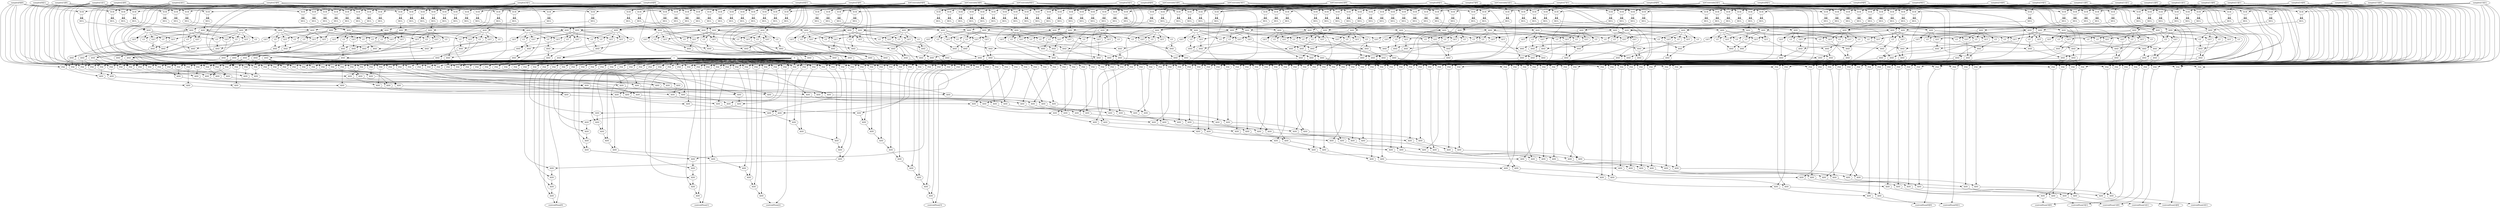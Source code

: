 digraph G {
0[label="samples[0][0]"];
1[label="samples[0][1]"];
2[label="samples[1][0]"];
3[label="samples[1][1]"];
4[label="samples[2][0]"];
5[label="samples[2][1]"];
6[label="samples[3][0]"];
7[label="samples[3][1]"];
8[label="samples[4][0]"];
9[label="samples[4][1]"];
10[label="samples[5][0]"];
11[label="samples[5][1]"];
12[label="samples[6][0]"];
13[label="samples[6][1]"];
14[label="samples[7][0]"];
15[label="samples[7][1]"];
16[label="samples[8][0]"];
17[label="samples[8][1]"];
18[label="samples[9][0]"];
19[label="samples[9][1]"];
20[label="samples[10][0]"];
21[label="samples[10][1]"];
22[label="samples[11][0]"];
23[label="samples[11][1]"];
24[label="samples[12][0]"];
25[label="samples[12][1]"];
26[label="samples[13][0]"];
27[label="samples[13][1]"];
28[label="samples[14][0]"];
29[label="samples[14][1]"];
30[label="samples[15][0]"];
31[label="samples[15][1]"];
32[label="initCentroids[0][0]"];
33[label="initCentroids[0][1]"];
34[label="initCentroids[1][0]"];
35[label="initCentroids[1][1]"];
36[label="initCentroids[2][0]"];
37[label="initCentroids[2][1]"];
38[label="initCentroids[3][0]"];
39[label="initCentroids[3][1]"];
40[label="0"];
41[label="1"];
42[label="SUB"];
43[label="MUL"];
44[label="SUB"];
45[label="MUL"];
46[label="ADD"];
47[label="SUB"];
48[label="MUL"];
49[label="SUB"];
50[label="MUL"];
51[label="ADD"];
52[label="SUB"];
53[label="MUL"];
54[label="SUB"];
55[label="MUL"];
56[label="ADD"];
57[label="SUB"];
58[label="MUL"];
59[label="SUB"];
60[label="MUL"];
61[label="ADD"];
62[label="GET"];
63[label="GET"];
64[label="GET"];
65[label="GT"];
66[label="GET"];
67[label="GET"];
68[label="GT"];
69[label="GT"];
70[label="GET"];
71[label="GT"];
72[label="GT"];
73[label="GT"];
74[label="AND"];
75[label="AND"];
76[label="AND"];
77[label="AND"];
78[label="AND"];
79[label="AND"];
80[label="AND"];
81[label="AND"];
82[label="PHI"];
83[label="PHI"];
84[label="PHI"];
85[label="PHI"];
86[label="PHI"];
87[label="PHI"];
88[label="PHI"];
89[label="PHI"];
90[label="PHI"];
91[label="PHI"];
92[label="PHI"];
93[label="PHI"];
94[label="SUB"];
95[label="MUL"];
96[label="SUB"];
97[label="MUL"];
98[label="ADD"];
99[label="SUB"];
100[label="MUL"];
101[label="SUB"];
102[label="MUL"];
103[label="ADD"];
104[label="SUB"];
105[label="MUL"];
106[label="SUB"];
107[label="MUL"];
108[label="ADD"];
109[label="SUB"];
110[label="MUL"];
111[label="SUB"];
112[label="MUL"];
113[label="ADD"];
114[label="GET"];
115[label="GET"];
116[label="GET"];
117[label="GT"];
118[label="GET"];
119[label="GET"];
120[label="GT"];
121[label="GT"];
122[label="GET"];
123[label="GT"];
124[label="GT"];
125[label="GT"];
126[label="AND"];
127[label="AND"];
128[label="AND"];
129[label="AND"];
130[label="AND"];
131[label="AND"];
132[label="AND"];
133[label="AND"];
134[label="PHI"];
135[label="ADD"];
136[label="PHI"];
137[label="ADD"];
138[label="PHI"];
139[label="ADD"];
140[label="PHI"];
141[label="ADD"];
142[label="PHI"];
143[label="ADD"];
144[label="PHI"];
145[label="ADD"];
146[label="PHI"];
147[label="ADD"];
148[label="PHI"];
149[label="ADD"];
150[label="PHI"];
151[label="ADD"];
152[label="PHI"];
153[label="ADD"];
154[label="PHI"];
155[label="ADD"];
156[label="PHI"];
157[label="ADD"];
158[label="SUB"];
159[label="MUL"];
160[label="SUB"];
161[label="MUL"];
162[label="ADD"];
163[label="SUB"];
164[label="MUL"];
165[label="SUB"];
166[label="MUL"];
167[label="ADD"];
168[label="SUB"];
169[label="MUL"];
170[label="SUB"];
171[label="MUL"];
172[label="ADD"];
173[label="SUB"];
174[label="MUL"];
175[label="SUB"];
176[label="MUL"];
177[label="ADD"];
178[label="GET"];
179[label="GET"];
180[label="GET"];
181[label="GT"];
182[label="GET"];
183[label="GET"];
184[label="GT"];
185[label="GT"];
186[label="GET"];
187[label="GT"];
188[label="GT"];
189[label="GT"];
190[label="AND"];
191[label="AND"];
192[label="AND"];
193[label="AND"];
194[label="AND"];
195[label="AND"];
196[label="AND"];
197[label="AND"];
198[label="PHI"];
199[label="ADD"];
200[label="PHI"];
201[label="ADD"];
202[label="PHI"];
203[label="ADD"];
204[label="PHI"];
205[label="ADD"];
206[label="PHI"];
207[label="ADD"];
208[label="PHI"];
209[label="ADD"];
210[label="PHI"];
211[label="ADD"];
212[label="PHI"];
213[label="ADD"];
214[label="PHI"];
215[label="ADD"];
216[label="PHI"];
217[label="ADD"];
218[label="PHI"];
219[label="ADD"];
220[label="PHI"];
221[label="ADD"];
222[label="SUB"];
223[label="MUL"];
224[label="SUB"];
225[label="MUL"];
226[label="ADD"];
227[label="SUB"];
228[label="MUL"];
229[label="SUB"];
230[label="MUL"];
231[label="ADD"];
232[label="SUB"];
233[label="MUL"];
234[label="SUB"];
235[label="MUL"];
236[label="ADD"];
237[label="SUB"];
238[label="MUL"];
239[label="SUB"];
240[label="MUL"];
241[label="ADD"];
242[label="GET"];
243[label="GET"];
244[label="GET"];
245[label="GT"];
246[label="GET"];
247[label="GET"];
248[label="GT"];
249[label="GT"];
250[label="GET"];
251[label="GT"];
252[label="GT"];
253[label="GT"];
254[label="AND"];
255[label="AND"];
256[label="AND"];
257[label="AND"];
258[label="AND"];
259[label="AND"];
260[label="AND"];
261[label="AND"];
262[label="PHI"];
263[label="ADD"];
264[label="PHI"];
265[label="ADD"];
266[label="PHI"];
267[label="ADD"];
268[label="PHI"];
269[label="ADD"];
270[label="PHI"];
271[label="ADD"];
272[label="PHI"];
273[label="ADD"];
274[label="PHI"];
275[label="ADD"];
276[label="PHI"];
277[label="ADD"];
278[label="PHI"];
279[label="ADD"];
280[label="PHI"];
281[label="ADD"];
282[label="PHI"];
283[label="ADD"];
284[label="PHI"];
285[label="ADD"];
286[label="SUB"];
287[label="MUL"];
288[label="SUB"];
289[label="MUL"];
290[label="ADD"];
291[label="SUB"];
292[label="MUL"];
293[label="SUB"];
294[label="MUL"];
295[label="ADD"];
296[label="SUB"];
297[label="MUL"];
298[label="SUB"];
299[label="MUL"];
300[label="ADD"];
301[label="SUB"];
302[label="MUL"];
303[label="SUB"];
304[label="MUL"];
305[label="ADD"];
306[label="GET"];
307[label="GET"];
308[label="GET"];
309[label="GT"];
310[label="GET"];
311[label="GET"];
312[label="GT"];
313[label="GT"];
314[label="GET"];
315[label="GT"];
316[label="GT"];
317[label="GT"];
318[label="AND"];
319[label="AND"];
320[label="AND"];
321[label="AND"];
322[label="AND"];
323[label="AND"];
324[label="AND"];
325[label="AND"];
326[label="PHI"];
327[label="ADD"];
328[label="PHI"];
329[label="ADD"];
330[label="PHI"];
331[label="ADD"];
332[label="PHI"];
333[label="ADD"];
334[label="PHI"];
335[label="ADD"];
336[label="PHI"];
337[label="ADD"];
338[label="PHI"];
339[label="ADD"];
340[label="PHI"];
341[label="ADD"];
342[label="PHI"];
343[label="ADD"];
344[label="PHI"];
345[label="ADD"];
346[label="PHI"];
347[label="ADD"];
348[label="PHI"];
349[label="ADD"];
350[label="SUB"];
351[label="MUL"];
352[label="SUB"];
353[label="MUL"];
354[label="ADD"];
355[label="SUB"];
356[label="MUL"];
357[label="SUB"];
358[label="MUL"];
359[label="ADD"];
360[label="SUB"];
361[label="MUL"];
362[label="SUB"];
363[label="MUL"];
364[label="ADD"];
365[label="SUB"];
366[label="MUL"];
367[label="SUB"];
368[label="MUL"];
369[label="ADD"];
370[label="GET"];
371[label="GET"];
372[label="GET"];
373[label="GT"];
374[label="GET"];
375[label="GET"];
376[label="GT"];
377[label="GT"];
378[label="GET"];
379[label="GT"];
380[label="GT"];
381[label="GT"];
382[label="AND"];
383[label="AND"];
384[label="AND"];
385[label="AND"];
386[label="AND"];
387[label="AND"];
388[label="AND"];
389[label="AND"];
390[label="PHI"];
391[label="ADD"];
392[label="PHI"];
393[label="ADD"];
394[label="PHI"];
395[label="ADD"];
396[label="PHI"];
397[label="ADD"];
398[label="PHI"];
399[label="ADD"];
400[label="PHI"];
401[label="ADD"];
402[label="PHI"];
403[label="ADD"];
404[label="PHI"];
405[label="ADD"];
406[label="PHI"];
407[label="ADD"];
408[label="PHI"];
409[label="ADD"];
410[label="PHI"];
411[label="ADD"];
412[label="PHI"];
413[label="ADD"];
414[label="SUB"];
415[label="MUL"];
416[label="SUB"];
417[label="MUL"];
418[label="ADD"];
419[label="SUB"];
420[label="MUL"];
421[label="SUB"];
422[label="MUL"];
423[label="ADD"];
424[label="SUB"];
425[label="MUL"];
426[label="SUB"];
427[label="MUL"];
428[label="ADD"];
429[label="SUB"];
430[label="MUL"];
431[label="SUB"];
432[label="MUL"];
433[label="ADD"];
434[label="GET"];
435[label="GET"];
436[label="GET"];
437[label="GT"];
438[label="GET"];
439[label="GET"];
440[label="GT"];
441[label="GT"];
442[label="GET"];
443[label="GT"];
444[label="GT"];
445[label="GT"];
446[label="AND"];
447[label="AND"];
448[label="AND"];
449[label="AND"];
450[label="AND"];
451[label="AND"];
452[label="AND"];
453[label="AND"];
454[label="PHI"];
455[label="ADD"];
456[label="PHI"];
457[label="ADD"];
458[label="PHI"];
459[label="ADD"];
460[label="PHI"];
461[label="ADD"];
462[label="PHI"];
463[label="ADD"];
464[label="PHI"];
465[label="ADD"];
466[label="PHI"];
467[label="ADD"];
468[label="PHI"];
469[label="ADD"];
470[label="PHI"];
471[label="ADD"];
472[label="PHI"];
473[label="ADD"];
474[label="PHI"];
475[label="ADD"];
476[label="PHI"];
477[label="ADD"];
478[label="SUB"];
479[label="MUL"];
480[label="SUB"];
481[label="MUL"];
482[label="ADD"];
483[label="SUB"];
484[label="MUL"];
485[label="SUB"];
486[label="MUL"];
487[label="ADD"];
488[label="SUB"];
489[label="MUL"];
490[label="SUB"];
491[label="MUL"];
492[label="ADD"];
493[label="SUB"];
494[label="MUL"];
495[label="SUB"];
496[label="MUL"];
497[label="ADD"];
498[label="GET"];
499[label="GET"];
500[label="GET"];
501[label="GT"];
502[label="GET"];
503[label="GET"];
504[label="GT"];
505[label="GT"];
506[label="GET"];
507[label="GT"];
508[label="GT"];
509[label="GT"];
510[label="AND"];
511[label="AND"];
512[label="AND"];
513[label="AND"];
514[label="AND"];
515[label="AND"];
516[label="AND"];
517[label="AND"];
518[label="PHI"];
519[label="ADD"];
520[label="PHI"];
521[label="ADD"];
522[label="PHI"];
523[label="ADD"];
524[label="PHI"];
525[label="ADD"];
526[label="PHI"];
527[label="ADD"];
528[label="PHI"];
529[label="ADD"];
530[label="PHI"];
531[label="ADD"];
532[label="PHI"];
533[label="ADD"];
534[label="PHI"];
535[label="ADD"];
536[label="PHI"];
537[label="ADD"];
538[label="PHI"];
539[label="ADD"];
540[label="PHI"];
541[label="ADD"];
542[label="SUB"];
543[label="MUL"];
544[label="SUB"];
545[label="MUL"];
546[label="ADD"];
547[label="SUB"];
548[label="MUL"];
549[label="SUB"];
550[label="MUL"];
551[label="ADD"];
552[label="SUB"];
553[label="MUL"];
554[label="SUB"];
555[label="MUL"];
556[label="ADD"];
557[label="SUB"];
558[label="MUL"];
559[label="SUB"];
560[label="MUL"];
561[label="ADD"];
562[label="GET"];
563[label="GET"];
564[label="GET"];
565[label="GT"];
566[label="GET"];
567[label="GET"];
568[label="GT"];
569[label="GT"];
570[label="GET"];
571[label="GT"];
572[label="GT"];
573[label="GT"];
574[label="AND"];
575[label="AND"];
576[label="AND"];
577[label="AND"];
578[label="AND"];
579[label="AND"];
580[label="AND"];
581[label="AND"];
582[label="PHI"];
583[label="ADD"];
584[label="PHI"];
585[label="ADD"];
586[label="PHI"];
587[label="ADD"];
588[label="PHI"];
589[label="ADD"];
590[label="PHI"];
591[label="ADD"];
592[label="PHI"];
593[label="ADD"];
594[label="PHI"];
595[label="ADD"];
596[label="PHI"];
597[label="ADD"];
598[label="PHI"];
599[label="ADD"];
600[label="PHI"];
601[label="ADD"];
602[label="PHI"];
603[label="ADD"];
604[label="PHI"];
605[label="ADD"];
606[label="SUB"];
607[label="MUL"];
608[label="SUB"];
609[label="MUL"];
610[label="ADD"];
611[label="SUB"];
612[label="MUL"];
613[label="SUB"];
614[label="MUL"];
615[label="ADD"];
616[label="SUB"];
617[label="MUL"];
618[label="SUB"];
619[label="MUL"];
620[label="ADD"];
621[label="SUB"];
622[label="MUL"];
623[label="SUB"];
624[label="MUL"];
625[label="ADD"];
626[label="GET"];
627[label="GET"];
628[label="GET"];
629[label="GT"];
630[label="GET"];
631[label="GET"];
632[label="GT"];
633[label="GT"];
634[label="GET"];
635[label="GT"];
636[label="GT"];
637[label="GT"];
638[label="AND"];
639[label="AND"];
640[label="AND"];
641[label="AND"];
642[label="AND"];
643[label="AND"];
644[label="AND"];
645[label="AND"];
646[label="PHI"];
647[label="ADD"];
648[label="PHI"];
649[label="ADD"];
650[label="PHI"];
651[label="ADD"];
652[label="PHI"];
653[label="ADD"];
654[label="PHI"];
655[label="ADD"];
656[label="PHI"];
657[label="ADD"];
658[label="PHI"];
659[label="ADD"];
660[label="PHI"];
661[label="ADD"];
662[label="PHI"];
663[label="ADD"];
664[label="PHI"];
665[label="ADD"];
666[label="PHI"];
667[label="ADD"];
668[label="PHI"];
669[label="ADD"];
670[label="SUB"];
671[label="MUL"];
672[label="SUB"];
673[label="MUL"];
674[label="ADD"];
675[label="SUB"];
676[label="MUL"];
677[label="SUB"];
678[label="MUL"];
679[label="ADD"];
680[label="SUB"];
681[label="MUL"];
682[label="SUB"];
683[label="MUL"];
684[label="ADD"];
685[label="SUB"];
686[label="MUL"];
687[label="SUB"];
688[label="MUL"];
689[label="ADD"];
690[label="GET"];
691[label="GET"];
692[label="GET"];
693[label="GT"];
694[label="GET"];
695[label="GET"];
696[label="GT"];
697[label="GT"];
698[label="GET"];
699[label="GT"];
700[label="GT"];
701[label="GT"];
702[label="AND"];
703[label="AND"];
704[label="AND"];
705[label="AND"];
706[label="AND"];
707[label="AND"];
708[label="AND"];
709[label="AND"];
710[label="PHI"];
711[label="ADD"];
712[label="PHI"];
713[label="ADD"];
714[label="PHI"];
715[label="ADD"];
716[label="PHI"];
717[label="ADD"];
718[label="PHI"];
719[label="ADD"];
720[label="PHI"];
721[label="ADD"];
722[label="PHI"];
723[label="ADD"];
724[label="PHI"];
725[label="ADD"];
726[label="PHI"];
727[label="ADD"];
728[label="PHI"];
729[label="ADD"];
730[label="PHI"];
731[label="ADD"];
732[label="PHI"];
733[label="ADD"];
734[label="SUB"];
735[label="MUL"];
736[label="SUB"];
737[label="MUL"];
738[label="ADD"];
739[label="SUB"];
740[label="MUL"];
741[label="SUB"];
742[label="MUL"];
743[label="ADD"];
744[label="SUB"];
745[label="MUL"];
746[label="SUB"];
747[label="MUL"];
748[label="ADD"];
749[label="SUB"];
750[label="MUL"];
751[label="SUB"];
752[label="MUL"];
753[label="ADD"];
754[label="GET"];
755[label="GET"];
756[label="GET"];
757[label="GT"];
758[label="GET"];
759[label="GET"];
760[label="GT"];
761[label="GT"];
762[label="GET"];
763[label="GT"];
764[label="GT"];
765[label="GT"];
766[label="AND"];
767[label="AND"];
768[label="AND"];
769[label="AND"];
770[label="AND"];
771[label="AND"];
772[label="AND"];
773[label="AND"];
774[label="PHI"];
775[label="ADD"];
776[label="PHI"];
777[label="ADD"];
778[label="PHI"];
779[label="ADD"];
780[label="PHI"];
781[label="ADD"];
782[label="PHI"];
783[label="ADD"];
784[label="PHI"];
785[label="ADD"];
786[label="PHI"];
787[label="ADD"];
788[label="PHI"];
789[label="ADD"];
790[label="PHI"];
791[label="ADD"];
792[label="PHI"];
793[label="ADD"];
794[label="PHI"];
795[label="ADD"];
796[label="PHI"];
797[label="ADD"];
798[label="SUB"];
799[label="MUL"];
800[label="SUB"];
801[label="MUL"];
802[label="ADD"];
803[label="SUB"];
804[label="MUL"];
805[label="SUB"];
806[label="MUL"];
807[label="ADD"];
808[label="SUB"];
809[label="MUL"];
810[label="SUB"];
811[label="MUL"];
812[label="ADD"];
813[label="SUB"];
814[label="MUL"];
815[label="SUB"];
816[label="MUL"];
817[label="ADD"];
818[label="GET"];
819[label="GET"];
820[label="GET"];
821[label="GT"];
822[label="GET"];
823[label="GET"];
824[label="GT"];
825[label="GT"];
826[label="GET"];
827[label="GT"];
828[label="GT"];
829[label="GT"];
830[label="AND"];
831[label="AND"];
832[label="AND"];
833[label="AND"];
834[label="AND"];
835[label="AND"];
836[label="AND"];
837[label="AND"];
838[label="PHI"];
839[label="ADD"];
840[label="PHI"];
841[label="ADD"];
842[label="PHI"];
843[label="ADD"];
844[label="PHI"];
845[label="ADD"];
846[label="PHI"];
847[label="ADD"];
848[label="PHI"];
849[label="ADD"];
850[label="PHI"];
851[label="ADD"];
852[label="PHI"];
853[label="ADD"];
854[label="PHI"];
855[label="ADD"];
856[label="PHI"];
857[label="ADD"];
858[label="PHI"];
859[label="ADD"];
860[label="PHI"];
861[label="ADD"];
862[label="SUB"];
863[label="MUL"];
864[label="SUB"];
865[label="MUL"];
866[label="ADD"];
867[label="SUB"];
868[label="MUL"];
869[label="SUB"];
870[label="MUL"];
871[label="ADD"];
872[label="SUB"];
873[label="MUL"];
874[label="SUB"];
875[label="MUL"];
876[label="ADD"];
877[label="SUB"];
878[label="MUL"];
879[label="SUB"];
880[label="MUL"];
881[label="ADD"];
882[label="GET"];
883[label="GET"];
884[label="GET"];
885[label="GT"];
886[label="GET"];
887[label="GET"];
888[label="GT"];
889[label="GT"];
890[label="GET"];
891[label="GT"];
892[label="GT"];
893[label="GT"];
894[label="AND"];
895[label="AND"];
896[label="AND"];
897[label="AND"];
898[label="AND"];
899[label="AND"];
900[label="AND"];
901[label="AND"];
902[label="PHI"];
903[label="ADD"];
904[label="PHI"];
905[label="ADD"];
906[label="PHI"];
907[label="ADD"];
908[label="PHI"];
909[label="ADD"];
910[label="PHI"];
911[label="ADD"];
912[label="PHI"];
913[label="ADD"];
914[label="PHI"];
915[label="ADD"];
916[label="PHI"];
917[label="ADD"];
918[label="PHI"];
919[label="ADD"];
920[label="PHI"];
921[label="ADD"];
922[label="PHI"];
923[label="ADD"];
924[label="PHI"];
925[label="ADD"];
926[label="SUB"];
927[label="MUL"];
928[label="SUB"];
929[label="MUL"];
930[label="ADD"];
931[label="SUB"];
932[label="MUL"];
933[label="SUB"];
934[label="MUL"];
935[label="ADD"];
936[label="SUB"];
937[label="MUL"];
938[label="SUB"];
939[label="MUL"];
940[label="ADD"];
941[label="SUB"];
942[label="MUL"];
943[label="SUB"];
944[label="MUL"];
945[label="ADD"];
946[label="GET"];
947[label="GET"];
948[label="GET"];
949[label="GT"];
950[label="GET"];
951[label="GET"];
952[label="GT"];
953[label="GT"];
954[label="GET"];
955[label="GT"];
956[label="GT"];
957[label="GT"];
958[label="AND"];
959[label="AND"];
960[label="AND"];
961[label="AND"];
962[label="AND"];
963[label="AND"];
964[label="AND"];
965[label="AND"];
966[label="PHI"];
967[label="ADD"];
968[label="PHI"];
969[label="ADD"];
970[label="PHI"];
971[label="ADD"];
972[label="PHI"];
973[label="ADD"];
974[label="PHI"];
975[label="ADD"];
976[label="PHI"];
977[label="ADD"];
978[label="PHI"];
979[label="ADD"];
980[label="PHI"];
981[label="ADD"];
982[label="PHI"];
983[label="ADD"];
984[label="PHI"];
985[label="ADD"];
986[label="PHI"];
987[label="ADD"];
988[label="PHI"];
989[label="ADD"];
990[label="SUB"];
991[label="MUL"];
992[label="SUB"];
993[label="MUL"];
994[label="ADD"];
995[label="SUB"];
996[label="MUL"];
997[label="SUB"];
998[label="MUL"];
999[label="ADD"];
1000[label="SUB"];
1001[label="MUL"];
1002[label="SUB"];
1003[label="MUL"];
1004[label="ADD"];
1005[label="SUB"];
1006[label="MUL"];
1007[label="SUB"];
1008[label="MUL"];
1009[label="ADD"];
1010[label="GET"];
1011[label="GET"];
1012[label="GET"];
1013[label="GT"];
1014[label="GET"];
1015[label="GET"];
1016[label="GT"];
1017[label="GT"];
1018[label="GET"];
1019[label="GT"];
1020[label="GT"];
1021[label="GT"];
1022[label="AND"];
1023[label="AND"];
1024[label="AND"];
1025[label="AND"];
1026[label="AND"];
1027[label="AND"];
1028[label="AND"];
1029[label="AND"];
1030[label="PHI"];
1031[label="centroidNum[0]"];
1032[label="PHI"];
1033[label="centroidNum[1]"];
1034[label="PHI"];
1035[label="centroidNum[2]"];
1036[label="PHI"];
1037[label="centroidNum[3]"];
1038[label="PHI"];
1039[label="centroidSum[0][0]"];
1040[label="PHI"];
1041[label="centroidSum[0][1]"];
1042[label="PHI"];
1043[label="centroidSum[1][0]"];
1044[label="PHI"];
1045[label="centroidSum[1][1]"];
1046[label="PHI"];
1047[label="centroidSum[2][0]"];
1048[label="PHI"];
1049[label="centroidSum[2][1]"];
1050[label="PHI"];
1051[label="centroidSum[3][0]"];
1052[label="PHI"];
1053[label="centroidSum[3][1]"];
0 -> 42;
32 -> 42;
42 -> 43;
42 -> 43;
1 -> 44;
33 -> 44;
44 -> 45;
44 -> 45;
43 -> 46;
45 -> 46;
0 -> 47;
34 -> 47;
47 -> 48;
47 -> 48;
1 -> 49;
35 -> 49;
49 -> 50;
49 -> 50;
48 -> 51;
50 -> 51;
0 -> 52;
36 -> 52;
52 -> 53;
52 -> 53;
1 -> 54;
37 -> 54;
54 -> 55;
54 -> 55;
53 -> 56;
55 -> 56;
0 -> 57;
38 -> 57;
57 -> 58;
57 -> 58;
1 -> 59;
39 -> 59;
59 -> 60;
59 -> 60;
58 -> 61;
60 -> 61;
46 -> 62;
51 -> 62;
46 -> 63;
56 -> 63;
46 -> 64;
61 -> 64;
51 -> 65;
46 -> 65;
51 -> 66;
56 -> 66;
51 -> 67;
61 -> 67;
56 -> 68;
46 -> 68;
56 -> 69;
51 -> 69;
56 -> 70;
61 -> 70;
61 -> 71;
46 -> 71;
61 -> 72;
51 -> 72;
61 -> 73;
56 -> 73;
62 -> 74;
63 -> 74;
74 -> 75;
64 -> 75;
65 -> 76;
66 -> 76;
76 -> 77;
67 -> 77;
68 -> 78;
69 -> 78;
78 -> 79;
70 -> 79;
71 -> 80;
72 -> 80;
80 -> 81;
73 -> 81;
75 -> 82;
41 -> 82;
40 -> 82;
77 -> 83;
41 -> 83;
40 -> 83;
79 -> 84;
41 -> 84;
40 -> 84;
81 -> 85;
41 -> 85;
40 -> 85;
75 -> 86;
0 -> 86;
40 -> 86;
75 -> 87;
1 -> 87;
40 -> 87;
77 -> 88;
0 -> 88;
40 -> 88;
77 -> 89;
1 -> 89;
40 -> 89;
79 -> 90;
0 -> 90;
40 -> 90;
79 -> 91;
1 -> 91;
40 -> 91;
81 -> 92;
0 -> 92;
40 -> 92;
81 -> 93;
1 -> 93;
40 -> 93;
2 -> 94;
32 -> 94;
94 -> 95;
94 -> 95;
3 -> 96;
33 -> 96;
96 -> 97;
96 -> 97;
95 -> 98;
97 -> 98;
2 -> 99;
34 -> 99;
99 -> 100;
99 -> 100;
3 -> 101;
35 -> 101;
101 -> 102;
101 -> 102;
100 -> 103;
102 -> 103;
2 -> 104;
36 -> 104;
104 -> 105;
104 -> 105;
3 -> 106;
37 -> 106;
106 -> 107;
106 -> 107;
105 -> 108;
107 -> 108;
2 -> 109;
38 -> 109;
109 -> 110;
109 -> 110;
3 -> 111;
39 -> 111;
111 -> 112;
111 -> 112;
110 -> 113;
112 -> 113;
98 -> 114;
103 -> 114;
98 -> 115;
108 -> 115;
98 -> 116;
113 -> 116;
103 -> 117;
98 -> 117;
103 -> 118;
108 -> 118;
103 -> 119;
113 -> 119;
108 -> 120;
98 -> 120;
108 -> 121;
103 -> 121;
108 -> 122;
113 -> 122;
113 -> 123;
98 -> 123;
113 -> 124;
103 -> 124;
113 -> 125;
108 -> 125;
114 -> 126;
115 -> 126;
126 -> 127;
116 -> 127;
117 -> 128;
118 -> 128;
128 -> 129;
119 -> 129;
120 -> 130;
121 -> 130;
130 -> 131;
122 -> 131;
123 -> 132;
124 -> 132;
132 -> 133;
125 -> 133;
127 -> 134;
41 -> 134;
40 -> 134;
134 -> 135;
82 -> 135;
129 -> 136;
41 -> 136;
40 -> 136;
136 -> 137;
83 -> 137;
131 -> 138;
41 -> 138;
40 -> 138;
138 -> 139;
84 -> 139;
133 -> 140;
41 -> 140;
40 -> 140;
140 -> 141;
85 -> 141;
127 -> 142;
2 -> 142;
40 -> 142;
86 -> 143;
142 -> 143;
127 -> 144;
3 -> 144;
40 -> 144;
87 -> 145;
144 -> 145;
129 -> 146;
2 -> 146;
40 -> 146;
88 -> 147;
146 -> 147;
129 -> 148;
3 -> 148;
40 -> 148;
89 -> 149;
148 -> 149;
131 -> 150;
2 -> 150;
40 -> 150;
90 -> 151;
150 -> 151;
131 -> 152;
3 -> 152;
40 -> 152;
91 -> 153;
152 -> 153;
133 -> 154;
2 -> 154;
40 -> 154;
92 -> 155;
154 -> 155;
133 -> 156;
3 -> 156;
40 -> 156;
93 -> 157;
156 -> 157;
4 -> 158;
32 -> 158;
158 -> 159;
158 -> 159;
5 -> 160;
33 -> 160;
160 -> 161;
160 -> 161;
159 -> 162;
161 -> 162;
4 -> 163;
34 -> 163;
163 -> 164;
163 -> 164;
5 -> 165;
35 -> 165;
165 -> 166;
165 -> 166;
164 -> 167;
166 -> 167;
4 -> 168;
36 -> 168;
168 -> 169;
168 -> 169;
5 -> 170;
37 -> 170;
170 -> 171;
170 -> 171;
169 -> 172;
171 -> 172;
4 -> 173;
38 -> 173;
173 -> 174;
173 -> 174;
5 -> 175;
39 -> 175;
175 -> 176;
175 -> 176;
174 -> 177;
176 -> 177;
162 -> 178;
167 -> 178;
162 -> 179;
172 -> 179;
162 -> 180;
177 -> 180;
167 -> 181;
162 -> 181;
167 -> 182;
172 -> 182;
167 -> 183;
177 -> 183;
172 -> 184;
162 -> 184;
172 -> 185;
167 -> 185;
172 -> 186;
177 -> 186;
177 -> 187;
162 -> 187;
177 -> 188;
167 -> 188;
177 -> 189;
172 -> 189;
178 -> 190;
179 -> 190;
190 -> 191;
180 -> 191;
181 -> 192;
182 -> 192;
192 -> 193;
183 -> 193;
184 -> 194;
185 -> 194;
194 -> 195;
186 -> 195;
187 -> 196;
188 -> 196;
196 -> 197;
189 -> 197;
191 -> 198;
41 -> 198;
40 -> 198;
198 -> 199;
135 -> 199;
193 -> 200;
41 -> 200;
40 -> 200;
200 -> 201;
137 -> 201;
195 -> 202;
41 -> 202;
40 -> 202;
202 -> 203;
139 -> 203;
197 -> 204;
41 -> 204;
40 -> 204;
204 -> 205;
141 -> 205;
191 -> 206;
4 -> 206;
40 -> 206;
143 -> 207;
206 -> 207;
191 -> 208;
5 -> 208;
40 -> 208;
145 -> 209;
208 -> 209;
193 -> 210;
4 -> 210;
40 -> 210;
147 -> 211;
210 -> 211;
193 -> 212;
5 -> 212;
40 -> 212;
149 -> 213;
212 -> 213;
195 -> 214;
4 -> 214;
40 -> 214;
151 -> 215;
214 -> 215;
195 -> 216;
5 -> 216;
40 -> 216;
153 -> 217;
216 -> 217;
197 -> 218;
4 -> 218;
40 -> 218;
155 -> 219;
218 -> 219;
197 -> 220;
5 -> 220;
40 -> 220;
157 -> 221;
220 -> 221;
6 -> 222;
32 -> 222;
222 -> 223;
222 -> 223;
7 -> 224;
33 -> 224;
224 -> 225;
224 -> 225;
223 -> 226;
225 -> 226;
6 -> 227;
34 -> 227;
227 -> 228;
227 -> 228;
7 -> 229;
35 -> 229;
229 -> 230;
229 -> 230;
228 -> 231;
230 -> 231;
6 -> 232;
36 -> 232;
232 -> 233;
232 -> 233;
7 -> 234;
37 -> 234;
234 -> 235;
234 -> 235;
233 -> 236;
235 -> 236;
6 -> 237;
38 -> 237;
237 -> 238;
237 -> 238;
7 -> 239;
39 -> 239;
239 -> 240;
239 -> 240;
238 -> 241;
240 -> 241;
226 -> 242;
231 -> 242;
226 -> 243;
236 -> 243;
226 -> 244;
241 -> 244;
231 -> 245;
226 -> 245;
231 -> 246;
236 -> 246;
231 -> 247;
241 -> 247;
236 -> 248;
226 -> 248;
236 -> 249;
231 -> 249;
236 -> 250;
241 -> 250;
241 -> 251;
226 -> 251;
241 -> 252;
231 -> 252;
241 -> 253;
236 -> 253;
242 -> 254;
243 -> 254;
254 -> 255;
244 -> 255;
245 -> 256;
246 -> 256;
256 -> 257;
247 -> 257;
248 -> 258;
249 -> 258;
258 -> 259;
250 -> 259;
251 -> 260;
252 -> 260;
260 -> 261;
253 -> 261;
255 -> 262;
41 -> 262;
40 -> 262;
262 -> 263;
199 -> 263;
257 -> 264;
41 -> 264;
40 -> 264;
264 -> 265;
201 -> 265;
259 -> 266;
41 -> 266;
40 -> 266;
266 -> 267;
203 -> 267;
261 -> 268;
41 -> 268;
40 -> 268;
268 -> 269;
205 -> 269;
255 -> 270;
6 -> 270;
40 -> 270;
207 -> 271;
270 -> 271;
255 -> 272;
7 -> 272;
40 -> 272;
209 -> 273;
272 -> 273;
257 -> 274;
6 -> 274;
40 -> 274;
211 -> 275;
274 -> 275;
257 -> 276;
7 -> 276;
40 -> 276;
213 -> 277;
276 -> 277;
259 -> 278;
6 -> 278;
40 -> 278;
215 -> 279;
278 -> 279;
259 -> 280;
7 -> 280;
40 -> 280;
217 -> 281;
280 -> 281;
261 -> 282;
6 -> 282;
40 -> 282;
219 -> 283;
282 -> 283;
261 -> 284;
7 -> 284;
40 -> 284;
221 -> 285;
284 -> 285;
8 -> 286;
32 -> 286;
286 -> 287;
286 -> 287;
9 -> 288;
33 -> 288;
288 -> 289;
288 -> 289;
287 -> 290;
289 -> 290;
8 -> 291;
34 -> 291;
291 -> 292;
291 -> 292;
9 -> 293;
35 -> 293;
293 -> 294;
293 -> 294;
292 -> 295;
294 -> 295;
8 -> 296;
36 -> 296;
296 -> 297;
296 -> 297;
9 -> 298;
37 -> 298;
298 -> 299;
298 -> 299;
297 -> 300;
299 -> 300;
8 -> 301;
38 -> 301;
301 -> 302;
301 -> 302;
9 -> 303;
39 -> 303;
303 -> 304;
303 -> 304;
302 -> 305;
304 -> 305;
290 -> 306;
295 -> 306;
290 -> 307;
300 -> 307;
290 -> 308;
305 -> 308;
295 -> 309;
290 -> 309;
295 -> 310;
300 -> 310;
295 -> 311;
305 -> 311;
300 -> 312;
290 -> 312;
300 -> 313;
295 -> 313;
300 -> 314;
305 -> 314;
305 -> 315;
290 -> 315;
305 -> 316;
295 -> 316;
305 -> 317;
300 -> 317;
306 -> 318;
307 -> 318;
318 -> 319;
308 -> 319;
309 -> 320;
310 -> 320;
320 -> 321;
311 -> 321;
312 -> 322;
313 -> 322;
322 -> 323;
314 -> 323;
315 -> 324;
316 -> 324;
324 -> 325;
317 -> 325;
319 -> 326;
41 -> 326;
40 -> 326;
326 -> 327;
263 -> 327;
321 -> 328;
41 -> 328;
40 -> 328;
328 -> 329;
265 -> 329;
323 -> 330;
41 -> 330;
40 -> 330;
330 -> 331;
267 -> 331;
325 -> 332;
41 -> 332;
40 -> 332;
332 -> 333;
269 -> 333;
319 -> 334;
8 -> 334;
40 -> 334;
271 -> 335;
334 -> 335;
319 -> 336;
9 -> 336;
40 -> 336;
273 -> 337;
336 -> 337;
321 -> 338;
8 -> 338;
40 -> 338;
275 -> 339;
338 -> 339;
321 -> 340;
9 -> 340;
40 -> 340;
277 -> 341;
340 -> 341;
323 -> 342;
8 -> 342;
40 -> 342;
279 -> 343;
342 -> 343;
323 -> 344;
9 -> 344;
40 -> 344;
281 -> 345;
344 -> 345;
325 -> 346;
8 -> 346;
40 -> 346;
283 -> 347;
346 -> 347;
325 -> 348;
9 -> 348;
40 -> 348;
285 -> 349;
348 -> 349;
10 -> 350;
32 -> 350;
350 -> 351;
350 -> 351;
11 -> 352;
33 -> 352;
352 -> 353;
352 -> 353;
351 -> 354;
353 -> 354;
10 -> 355;
34 -> 355;
355 -> 356;
355 -> 356;
11 -> 357;
35 -> 357;
357 -> 358;
357 -> 358;
356 -> 359;
358 -> 359;
10 -> 360;
36 -> 360;
360 -> 361;
360 -> 361;
11 -> 362;
37 -> 362;
362 -> 363;
362 -> 363;
361 -> 364;
363 -> 364;
10 -> 365;
38 -> 365;
365 -> 366;
365 -> 366;
11 -> 367;
39 -> 367;
367 -> 368;
367 -> 368;
366 -> 369;
368 -> 369;
354 -> 370;
359 -> 370;
354 -> 371;
364 -> 371;
354 -> 372;
369 -> 372;
359 -> 373;
354 -> 373;
359 -> 374;
364 -> 374;
359 -> 375;
369 -> 375;
364 -> 376;
354 -> 376;
364 -> 377;
359 -> 377;
364 -> 378;
369 -> 378;
369 -> 379;
354 -> 379;
369 -> 380;
359 -> 380;
369 -> 381;
364 -> 381;
370 -> 382;
371 -> 382;
382 -> 383;
372 -> 383;
373 -> 384;
374 -> 384;
384 -> 385;
375 -> 385;
376 -> 386;
377 -> 386;
386 -> 387;
378 -> 387;
379 -> 388;
380 -> 388;
388 -> 389;
381 -> 389;
383 -> 390;
41 -> 390;
40 -> 390;
390 -> 391;
327 -> 391;
385 -> 392;
41 -> 392;
40 -> 392;
392 -> 393;
329 -> 393;
387 -> 394;
41 -> 394;
40 -> 394;
394 -> 395;
331 -> 395;
389 -> 396;
41 -> 396;
40 -> 396;
396 -> 397;
333 -> 397;
383 -> 398;
10 -> 398;
40 -> 398;
335 -> 399;
398 -> 399;
383 -> 400;
11 -> 400;
40 -> 400;
337 -> 401;
400 -> 401;
385 -> 402;
10 -> 402;
40 -> 402;
339 -> 403;
402 -> 403;
385 -> 404;
11 -> 404;
40 -> 404;
341 -> 405;
404 -> 405;
387 -> 406;
10 -> 406;
40 -> 406;
343 -> 407;
406 -> 407;
387 -> 408;
11 -> 408;
40 -> 408;
345 -> 409;
408 -> 409;
389 -> 410;
10 -> 410;
40 -> 410;
347 -> 411;
410 -> 411;
389 -> 412;
11 -> 412;
40 -> 412;
349 -> 413;
412 -> 413;
12 -> 414;
32 -> 414;
414 -> 415;
414 -> 415;
13 -> 416;
33 -> 416;
416 -> 417;
416 -> 417;
415 -> 418;
417 -> 418;
12 -> 419;
34 -> 419;
419 -> 420;
419 -> 420;
13 -> 421;
35 -> 421;
421 -> 422;
421 -> 422;
420 -> 423;
422 -> 423;
12 -> 424;
36 -> 424;
424 -> 425;
424 -> 425;
13 -> 426;
37 -> 426;
426 -> 427;
426 -> 427;
425 -> 428;
427 -> 428;
12 -> 429;
38 -> 429;
429 -> 430;
429 -> 430;
13 -> 431;
39 -> 431;
431 -> 432;
431 -> 432;
430 -> 433;
432 -> 433;
418 -> 434;
423 -> 434;
418 -> 435;
428 -> 435;
418 -> 436;
433 -> 436;
423 -> 437;
418 -> 437;
423 -> 438;
428 -> 438;
423 -> 439;
433 -> 439;
428 -> 440;
418 -> 440;
428 -> 441;
423 -> 441;
428 -> 442;
433 -> 442;
433 -> 443;
418 -> 443;
433 -> 444;
423 -> 444;
433 -> 445;
428 -> 445;
434 -> 446;
435 -> 446;
446 -> 447;
436 -> 447;
437 -> 448;
438 -> 448;
448 -> 449;
439 -> 449;
440 -> 450;
441 -> 450;
450 -> 451;
442 -> 451;
443 -> 452;
444 -> 452;
452 -> 453;
445 -> 453;
447 -> 454;
41 -> 454;
40 -> 454;
454 -> 455;
391 -> 455;
449 -> 456;
41 -> 456;
40 -> 456;
456 -> 457;
393 -> 457;
451 -> 458;
41 -> 458;
40 -> 458;
458 -> 459;
395 -> 459;
453 -> 460;
41 -> 460;
40 -> 460;
460 -> 461;
397 -> 461;
447 -> 462;
12 -> 462;
40 -> 462;
399 -> 463;
462 -> 463;
447 -> 464;
13 -> 464;
40 -> 464;
401 -> 465;
464 -> 465;
449 -> 466;
12 -> 466;
40 -> 466;
403 -> 467;
466 -> 467;
449 -> 468;
13 -> 468;
40 -> 468;
405 -> 469;
468 -> 469;
451 -> 470;
12 -> 470;
40 -> 470;
407 -> 471;
470 -> 471;
451 -> 472;
13 -> 472;
40 -> 472;
409 -> 473;
472 -> 473;
453 -> 474;
12 -> 474;
40 -> 474;
411 -> 475;
474 -> 475;
453 -> 476;
13 -> 476;
40 -> 476;
413 -> 477;
476 -> 477;
14 -> 478;
32 -> 478;
478 -> 479;
478 -> 479;
15 -> 480;
33 -> 480;
480 -> 481;
480 -> 481;
479 -> 482;
481 -> 482;
14 -> 483;
34 -> 483;
483 -> 484;
483 -> 484;
15 -> 485;
35 -> 485;
485 -> 486;
485 -> 486;
484 -> 487;
486 -> 487;
14 -> 488;
36 -> 488;
488 -> 489;
488 -> 489;
15 -> 490;
37 -> 490;
490 -> 491;
490 -> 491;
489 -> 492;
491 -> 492;
14 -> 493;
38 -> 493;
493 -> 494;
493 -> 494;
15 -> 495;
39 -> 495;
495 -> 496;
495 -> 496;
494 -> 497;
496 -> 497;
482 -> 498;
487 -> 498;
482 -> 499;
492 -> 499;
482 -> 500;
497 -> 500;
487 -> 501;
482 -> 501;
487 -> 502;
492 -> 502;
487 -> 503;
497 -> 503;
492 -> 504;
482 -> 504;
492 -> 505;
487 -> 505;
492 -> 506;
497 -> 506;
497 -> 507;
482 -> 507;
497 -> 508;
487 -> 508;
497 -> 509;
492 -> 509;
498 -> 510;
499 -> 510;
510 -> 511;
500 -> 511;
501 -> 512;
502 -> 512;
512 -> 513;
503 -> 513;
504 -> 514;
505 -> 514;
514 -> 515;
506 -> 515;
507 -> 516;
508 -> 516;
516 -> 517;
509 -> 517;
511 -> 518;
41 -> 518;
40 -> 518;
518 -> 519;
455 -> 519;
513 -> 520;
41 -> 520;
40 -> 520;
520 -> 521;
457 -> 521;
515 -> 522;
41 -> 522;
40 -> 522;
522 -> 523;
459 -> 523;
517 -> 524;
41 -> 524;
40 -> 524;
524 -> 525;
461 -> 525;
511 -> 526;
14 -> 526;
40 -> 526;
463 -> 527;
526 -> 527;
511 -> 528;
15 -> 528;
40 -> 528;
465 -> 529;
528 -> 529;
513 -> 530;
14 -> 530;
40 -> 530;
467 -> 531;
530 -> 531;
513 -> 532;
15 -> 532;
40 -> 532;
469 -> 533;
532 -> 533;
515 -> 534;
14 -> 534;
40 -> 534;
471 -> 535;
534 -> 535;
515 -> 536;
15 -> 536;
40 -> 536;
473 -> 537;
536 -> 537;
517 -> 538;
14 -> 538;
40 -> 538;
475 -> 539;
538 -> 539;
517 -> 540;
15 -> 540;
40 -> 540;
477 -> 541;
540 -> 541;
16 -> 542;
32 -> 542;
542 -> 543;
542 -> 543;
17 -> 544;
33 -> 544;
544 -> 545;
544 -> 545;
543 -> 546;
545 -> 546;
16 -> 547;
34 -> 547;
547 -> 548;
547 -> 548;
17 -> 549;
35 -> 549;
549 -> 550;
549 -> 550;
548 -> 551;
550 -> 551;
16 -> 552;
36 -> 552;
552 -> 553;
552 -> 553;
17 -> 554;
37 -> 554;
554 -> 555;
554 -> 555;
553 -> 556;
555 -> 556;
16 -> 557;
38 -> 557;
557 -> 558;
557 -> 558;
17 -> 559;
39 -> 559;
559 -> 560;
559 -> 560;
558 -> 561;
560 -> 561;
546 -> 562;
551 -> 562;
546 -> 563;
556 -> 563;
546 -> 564;
561 -> 564;
551 -> 565;
546 -> 565;
551 -> 566;
556 -> 566;
551 -> 567;
561 -> 567;
556 -> 568;
546 -> 568;
556 -> 569;
551 -> 569;
556 -> 570;
561 -> 570;
561 -> 571;
546 -> 571;
561 -> 572;
551 -> 572;
561 -> 573;
556 -> 573;
562 -> 574;
563 -> 574;
574 -> 575;
564 -> 575;
565 -> 576;
566 -> 576;
576 -> 577;
567 -> 577;
568 -> 578;
569 -> 578;
578 -> 579;
570 -> 579;
571 -> 580;
572 -> 580;
580 -> 581;
573 -> 581;
575 -> 582;
41 -> 582;
40 -> 582;
582 -> 583;
519 -> 583;
577 -> 584;
41 -> 584;
40 -> 584;
584 -> 585;
521 -> 585;
579 -> 586;
41 -> 586;
40 -> 586;
586 -> 587;
523 -> 587;
581 -> 588;
41 -> 588;
40 -> 588;
588 -> 589;
525 -> 589;
575 -> 590;
16 -> 590;
40 -> 590;
527 -> 591;
590 -> 591;
575 -> 592;
17 -> 592;
40 -> 592;
529 -> 593;
592 -> 593;
577 -> 594;
16 -> 594;
40 -> 594;
531 -> 595;
594 -> 595;
577 -> 596;
17 -> 596;
40 -> 596;
533 -> 597;
596 -> 597;
579 -> 598;
16 -> 598;
40 -> 598;
535 -> 599;
598 -> 599;
579 -> 600;
17 -> 600;
40 -> 600;
537 -> 601;
600 -> 601;
581 -> 602;
16 -> 602;
40 -> 602;
539 -> 603;
602 -> 603;
581 -> 604;
17 -> 604;
40 -> 604;
541 -> 605;
604 -> 605;
18 -> 606;
32 -> 606;
606 -> 607;
606 -> 607;
19 -> 608;
33 -> 608;
608 -> 609;
608 -> 609;
607 -> 610;
609 -> 610;
18 -> 611;
34 -> 611;
611 -> 612;
611 -> 612;
19 -> 613;
35 -> 613;
613 -> 614;
613 -> 614;
612 -> 615;
614 -> 615;
18 -> 616;
36 -> 616;
616 -> 617;
616 -> 617;
19 -> 618;
37 -> 618;
618 -> 619;
618 -> 619;
617 -> 620;
619 -> 620;
18 -> 621;
38 -> 621;
621 -> 622;
621 -> 622;
19 -> 623;
39 -> 623;
623 -> 624;
623 -> 624;
622 -> 625;
624 -> 625;
610 -> 626;
615 -> 626;
610 -> 627;
620 -> 627;
610 -> 628;
625 -> 628;
615 -> 629;
610 -> 629;
615 -> 630;
620 -> 630;
615 -> 631;
625 -> 631;
620 -> 632;
610 -> 632;
620 -> 633;
615 -> 633;
620 -> 634;
625 -> 634;
625 -> 635;
610 -> 635;
625 -> 636;
615 -> 636;
625 -> 637;
620 -> 637;
626 -> 638;
627 -> 638;
638 -> 639;
628 -> 639;
629 -> 640;
630 -> 640;
640 -> 641;
631 -> 641;
632 -> 642;
633 -> 642;
642 -> 643;
634 -> 643;
635 -> 644;
636 -> 644;
644 -> 645;
637 -> 645;
639 -> 646;
41 -> 646;
40 -> 646;
646 -> 647;
583 -> 647;
641 -> 648;
41 -> 648;
40 -> 648;
648 -> 649;
585 -> 649;
643 -> 650;
41 -> 650;
40 -> 650;
650 -> 651;
587 -> 651;
645 -> 652;
41 -> 652;
40 -> 652;
652 -> 653;
589 -> 653;
639 -> 654;
18 -> 654;
40 -> 654;
591 -> 655;
654 -> 655;
639 -> 656;
19 -> 656;
40 -> 656;
593 -> 657;
656 -> 657;
641 -> 658;
18 -> 658;
40 -> 658;
595 -> 659;
658 -> 659;
641 -> 660;
19 -> 660;
40 -> 660;
597 -> 661;
660 -> 661;
643 -> 662;
18 -> 662;
40 -> 662;
599 -> 663;
662 -> 663;
643 -> 664;
19 -> 664;
40 -> 664;
601 -> 665;
664 -> 665;
645 -> 666;
18 -> 666;
40 -> 666;
603 -> 667;
666 -> 667;
645 -> 668;
19 -> 668;
40 -> 668;
605 -> 669;
668 -> 669;
20 -> 670;
32 -> 670;
670 -> 671;
670 -> 671;
21 -> 672;
33 -> 672;
672 -> 673;
672 -> 673;
671 -> 674;
673 -> 674;
20 -> 675;
34 -> 675;
675 -> 676;
675 -> 676;
21 -> 677;
35 -> 677;
677 -> 678;
677 -> 678;
676 -> 679;
678 -> 679;
20 -> 680;
36 -> 680;
680 -> 681;
680 -> 681;
21 -> 682;
37 -> 682;
682 -> 683;
682 -> 683;
681 -> 684;
683 -> 684;
20 -> 685;
38 -> 685;
685 -> 686;
685 -> 686;
21 -> 687;
39 -> 687;
687 -> 688;
687 -> 688;
686 -> 689;
688 -> 689;
674 -> 690;
679 -> 690;
674 -> 691;
684 -> 691;
674 -> 692;
689 -> 692;
679 -> 693;
674 -> 693;
679 -> 694;
684 -> 694;
679 -> 695;
689 -> 695;
684 -> 696;
674 -> 696;
684 -> 697;
679 -> 697;
684 -> 698;
689 -> 698;
689 -> 699;
674 -> 699;
689 -> 700;
679 -> 700;
689 -> 701;
684 -> 701;
690 -> 702;
691 -> 702;
702 -> 703;
692 -> 703;
693 -> 704;
694 -> 704;
704 -> 705;
695 -> 705;
696 -> 706;
697 -> 706;
706 -> 707;
698 -> 707;
699 -> 708;
700 -> 708;
708 -> 709;
701 -> 709;
703 -> 710;
41 -> 710;
40 -> 710;
710 -> 711;
647 -> 711;
705 -> 712;
41 -> 712;
40 -> 712;
712 -> 713;
649 -> 713;
707 -> 714;
41 -> 714;
40 -> 714;
714 -> 715;
651 -> 715;
709 -> 716;
41 -> 716;
40 -> 716;
716 -> 717;
653 -> 717;
703 -> 718;
20 -> 718;
40 -> 718;
655 -> 719;
718 -> 719;
703 -> 720;
21 -> 720;
40 -> 720;
657 -> 721;
720 -> 721;
705 -> 722;
20 -> 722;
40 -> 722;
659 -> 723;
722 -> 723;
705 -> 724;
21 -> 724;
40 -> 724;
661 -> 725;
724 -> 725;
707 -> 726;
20 -> 726;
40 -> 726;
663 -> 727;
726 -> 727;
707 -> 728;
21 -> 728;
40 -> 728;
665 -> 729;
728 -> 729;
709 -> 730;
20 -> 730;
40 -> 730;
667 -> 731;
730 -> 731;
709 -> 732;
21 -> 732;
40 -> 732;
669 -> 733;
732 -> 733;
22 -> 734;
32 -> 734;
734 -> 735;
734 -> 735;
23 -> 736;
33 -> 736;
736 -> 737;
736 -> 737;
735 -> 738;
737 -> 738;
22 -> 739;
34 -> 739;
739 -> 740;
739 -> 740;
23 -> 741;
35 -> 741;
741 -> 742;
741 -> 742;
740 -> 743;
742 -> 743;
22 -> 744;
36 -> 744;
744 -> 745;
744 -> 745;
23 -> 746;
37 -> 746;
746 -> 747;
746 -> 747;
745 -> 748;
747 -> 748;
22 -> 749;
38 -> 749;
749 -> 750;
749 -> 750;
23 -> 751;
39 -> 751;
751 -> 752;
751 -> 752;
750 -> 753;
752 -> 753;
738 -> 754;
743 -> 754;
738 -> 755;
748 -> 755;
738 -> 756;
753 -> 756;
743 -> 757;
738 -> 757;
743 -> 758;
748 -> 758;
743 -> 759;
753 -> 759;
748 -> 760;
738 -> 760;
748 -> 761;
743 -> 761;
748 -> 762;
753 -> 762;
753 -> 763;
738 -> 763;
753 -> 764;
743 -> 764;
753 -> 765;
748 -> 765;
754 -> 766;
755 -> 766;
766 -> 767;
756 -> 767;
757 -> 768;
758 -> 768;
768 -> 769;
759 -> 769;
760 -> 770;
761 -> 770;
770 -> 771;
762 -> 771;
763 -> 772;
764 -> 772;
772 -> 773;
765 -> 773;
767 -> 774;
41 -> 774;
40 -> 774;
774 -> 775;
711 -> 775;
769 -> 776;
41 -> 776;
40 -> 776;
776 -> 777;
713 -> 777;
771 -> 778;
41 -> 778;
40 -> 778;
778 -> 779;
715 -> 779;
773 -> 780;
41 -> 780;
40 -> 780;
780 -> 781;
717 -> 781;
767 -> 782;
22 -> 782;
40 -> 782;
719 -> 783;
782 -> 783;
767 -> 784;
23 -> 784;
40 -> 784;
721 -> 785;
784 -> 785;
769 -> 786;
22 -> 786;
40 -> 786;
723 -> 787;
786 -> 787;
769 -> 788;
23 -> 788;
40 -> 788;
725 -> 789;
788 -> 789;
771 -> 790;
22 -> 790;
40 -> 790;
727 -> 791;
790 -> 791;
771 -> 792;
23 -> 792;
40 -> 792;
729 -> 793;
792 -> 793;
773 -> 794;
22 -> 794;
40 -> 794;
731 -> 795;
794 -> 795;
773 -> 796;
23 -> 796;
40 -> 796;
733 -> 797;
796 -> 797;
24 -> 798;
32 -> 798;
798 -> 799;
798 -> 799;
25 -> 800;
33 -> 800;
800 -> 801;
800 -> 801;
799 -> 802;
801 -> 802;
24 -> 803;
34 -> 803;
803 -> 804;
803 -> 804;
25 -> 805;
35 -> 805;
805 -> 806;
805 -> 806;
804 -> 807;
806 -> 807;
24 -> 808;
36 -> 808;
808 -> 809;
808 -> 809;
25 -> 810;
37 -> 810;
810 -> 811;
810 -> 811;
809 -> 812;
811 -> 812;
24 -> 813;
38 -> 813;
813 -> 814;
813 -> 814;
25 -> 815;
39 -> 815;
815 -> 816;
815 -> 816;
814 -> 817;
816 -> 817;
802 -> 818;
807 -> 818;
802 -> 819;
812 -> 819;
802 -> 820;
817 -> 820;
807 -> 821;
802 -> 821;
807 -> 822;
812 -> 822;
807 -> 823;
817 -> 823;
812 -> 824;
802 -> 824;
812 -> 825;
807 -> 825;
812 -> 826;
817 -> 826;
817 -> 827;
802 -> 827;
817 -> 828;
807 -> 828;
817 -> 829;
812 -> 829;
818 -> 830;
819 -> 830;
830 -> 831;
820 -> 831;
821 -> 832;
822 -> 832;
832 -> 833;
823 -> 833;
824 -> 834;
825 -> 834;
834 -> 835;
826 -> 835;
827 -> 836;
828 -> 836;
836 -> 837;
829 -> 837;
831 -> 838;
41 -> 838;
40 -> 838;
838 -> 839;
775 -> 839;
833 -> 840;
41 -> 840;
40 -> 840;
840 -> 841;
777 -> 841;
835 -> 842;
41 -> 842;
40 -> 842;
842 -> 843;
779 -> 843;
837 -> 844;
41 -> 844;
40 -> 844;
844 -> 845;
781 -> 845;
831 -> 846;
24 -> 846;
40 -> 846;
783 -> 847;
846 -> 847;
831 -> 848;
25 -> 848;
40 -> 848;
785 -> 849;
848 -> 849;
833 -> 850;
24 -> 850;
40 -> 850;
787 -> 851;
850 -> 851;
833 -> 852;
25 -> 852;
40 -> 852;
789 -> 853;
852 -> 853;
835 -> 854;
24 -> 854;
40 -> 854;
791 -> 855;
854 -> 855;
835 -> 856;
25 -> 856;
40 -> 856;
793 -> 857;
856 -> 857;
837 -> 858;
24 -> 858;
40 -> 858;
795 -> 859;
858 -> 859;
837 -> 860;
25 -> 860;
40 -> 860;
797 -> 861;
860 -> 861;
26 -> 862;
32 -> 862;
862 -> 863;
862 -> 863;
27 -> 864;
33 -> 864;
864 -> 865;
864 -> 865;
863 -> 866;
865 -> 866;
26 -> 867;
34 -> 867;
867 -> 868;
867 -> 868;
27 -> 869;
35 -> 869;
869 -> 870;
869 -> 870;
868 -> 871;
870 -> 871;
26 -> 872;
36 -> 872;
872 -> 873;
872 -> 873;
27 -> 874;
37 -> 874;
874 -> 875;
874 -> 875;
873 -> 876;
875 -> 876;
26 -> 877;
38 -> 877;
877 -> 878;
877 -> 878;
27 -> 879;
39 -> 879;
879 -> 880;
879 -> 880;
878 -> 881;
880 -> 881;
866 -> 882;
871 -> 882;
866 -> 883;
876 -> 883;
866 -> 884;
881 -> 884;
871 -> 885;
866 -> 885;
871 -> 886;
876 -> 886;
871 -> 887;
881 -> 887;
876 -> 888;
866 -> 888;
876 -> 889;
871 -> 889;
876 -> 890;
881 -> 890;
881 -> 891;
866 -> 891;
881 -> 892;
871 -> 892;
881 -> 893;
876 -> 893;
882 -> 894;
883 -> 894;
894 -> 895;
884 -> 895;
885 -> 896;
886 -> 896;
896 -> 897;
887 -> 897;
888 -> 898;
889 -> 898;
898 -> 899;
890 -> 899;
891 -> 900;
892 -> 900;
900 -> 901;
893 -> 901;
895 -> 902;
41 -> 902;
40 -> 902;
902 -> 903;
839 -> 903;
897 -> 904;
41 -> 904;
40 -> 904;
904 -> 905;
841 -> 905;
899 -> 906;
41 -> 906;
40 -> 906;
906 -> 907;
843 -> 907;
901 -> 908;
41 -> 908;
40 -> 908;
908 -> 909;
845 -> 909;
895 -> 910;
26 -> 910;
40 -> 910;
847 -> 911;
910 -> 911;
895 -> 912;
27 -> 912;
40 -> 912;
849 -> 913;
912 -> 913;
897 -> 914;
26 -> 914;
40 -> 914;
851 -> 915;
914 -> 915;
897 -> 916;
27 -> 916;
40 -> 916;
853 -> 917;
916 -> 917;
899 -> 918;
26 -> 918;
40 -> 918;
855 -> 919;
918 -> 919;
899 -> 920;
27 -> 920;
40 -> 920;
857 -> 921;
920 -> 921;
901 -> 922;
26 -> 922;
40 -> 922;
859 -> 923;
922 -> 923;
901 -> 924;
27 -> 924;
40 -> 924;
861 -> 925;
924 -> 925;
28 -> 926;
32 -> 926;
926 -> 927;
926 -> 927;
29 -> 928;
33 -> 928;
928 -> 929;
928 -> 929;
927 -> 930;
929 -> 930;
28 -> 931;
34 -> 931;
931 -> 932;
931 -> 932;
29 -> 933;
35 -> 933;
933 -> 934;
933 -> 934;
932 -> 935;
934 -> 935;
28 -> 936;
36 -> 936;
936 -> 937;
936 -> 937;
29 -> 938;
37 -> 938;
938 -> 939;
938 -> 939;
937 -> 940;
939 -> 940;
28 -> 941;
38 -> 941;
941 -> 942;
941 -> 942;
29 -> 943;
39 -> 943;
943 -> 944;
943 -> 944;
942 -> 945;
944 -> 945;
930 -> 946;
935 -> 946;
930 -> 947;
940 -> 947;
930 -> 948;
945 -> 948;
935 -> 949;
930 -> 949;
935 -> 950;
940 -> 950;
935 -> 951;
945 -> 951;
940 -> 952;
930 -> 952;
940 -> 953;
935 -> 953;
940 -> 954;
945 -> 954;
945 -> 955;
930 -> 955;
945 -> 956;
935 -> 956;
945 -> 957;
940 -> 957;
946 -> 958;
947 -> 958;
958 -> 959;
948 -> 959;
949 -> 960;
950 -> 960;
960 -> 961;
951 -> 961;
952 -> 962;
953 -> 962;
962 -> 963;
954 -> 963;
955 -> 964;
956 -> 964;
964 -> 965;
957 -> 965;
959 -> 966;
41 -> 966;
40 -> 966;
966 -> 967;
903 -> 967;
961 -> 968;
41 -> 968;
40 -> 968;
968 -> 969;
905 -> 969;
963 -> 970;
41 -> 970;
40 -> 970;
970 -> 971;
907 -> 971;
965 -> 972;
41 -> 972;
40 -> 972;
972 -> 973;
909 -> 973;
959 -> 974;
28 -> 974;
40 -> 974;
911 -> 975;
974 -> 975;
959 -> 976;
29 -> 976;
40 -> 976;
913 -> 977;
976 -> 977;
961 -> 978;
28 -> 978;
40 -> 978;
915 -> 979;
978 -> 979;
961 -> 980;
29 -> 980;
40 -> 980;
917 -> 981;
980 -> 981;
963 -> 982;
28 -> 982;
40 -> 982;
919 -> 983;
982 -> 983;
963 -> 984;
29 -> 984;
40 -> 984;
921 -> 985;
984 -> 985;
965 -> 986;
28 -> 986;
40 -> 986;
923 -> 987;
986 -> 987;
965 -> 988;
29 -> 988;
40 -> 988;
925 -> 989;
988 -> 989;
30 -> 990;
32 -> 990;
990 -> 991;
990 -> 991;
31 -> 992;
33 -> 992;
992 -> 993;
992 -> 993;
991 -> 994;
993 -> 994;
30 -> 995;
34 -> 995;
995 -> 996;
995 -> 996;
31 -> 997;
35 -> 997;
997 -> 998;
997 -> 998;
996 -> 999;
998 -> 999;
30 -> 1000;
36 -> 1000;
1000 -> 1001;
1000 -> 1001;
31 -> 1002;
37 -> 1002;
1002 -> 1003;
1002 -> 1003;
1001 -> 1004;
1003 -> 1004;
30 -> 1005;
38 -> 1005;
1005 -> 1006;
1005 -> 1006;
31 -> 1007;
39 -> 1007;
1007 -> 1008;
1007 -> 1008;
1006 -> 1009;
1008 -> 1009;
994 -> 1010;
999 -> 1010;
994 -> 1011;
1004 -> 1011;
994 -> 1012;
1009 -> 1012;
999 -> 1013;
994 -> 1013;
999 -> 1014;
1004 -> 1014;
999 -> 1015;
1009 -> 1015;
1004 -> 1016;
994 -> 1016;
1004 -> 1017;
999 -> 1017;
1004 -> 1018;
1009 -> 1018;
1009 -> 1019;
994 -> 1019;
1009 -> 1020;
999 -> 1020;
1009 -> 1021;
1004 -> 1021;
1010 -> 1022;
1011 -> 1022;
1022 -> 1023;
1012 -> 1023;
1013 -> 1024;
1014 -> 1024;
1024 -> 1025;
1015 -> 1025;
1016 -> 1026;
1017 -> 1026;
1026 -> 1027;
1018 -> 1027;
1019 -> 1028;
1020 -> 1028;
1028 -> 1029;
1021 -> 1029;
1023 -> 1030;
41 -> 1030;
40 -> 1030;
1030 -> 1031;
967 -> 1031;
1025 -> 1032;
41 -> 1032;
40 -> 1032;
1032 -> 1033;
969 -> 1033;
1027 -> 1034;
41 -> 1034;
40 -> 1034;
1034 -> 1035;
971 -> 1035;
1029 -> 1036;
41 -> 1036;
40 -> 1036;
1036 -> 1037;
973 -> 1037;
1023 -> 1038;
30 -> 1038;
40 -> 1038;
975 -> 1039;
1038 -> 1039;
1023 -> 1040;
31 -> 1040;
40 -> 1040;
977 -> 1041;
1040 -> 1041;
1025 -> 1042;
30 -> 1042;
40 -> 1042;
979 -> 1043;
1042 -> 1043;
1025 -> 1044;
31 -> 1044;
40 -> 1044;
981 -> 1045;
1044 -> 1045;
1027 -> 1046;
30 -> 1046;
40 -> 1046;
983 -> 1047;
1046 -> 1047;
1027 -> 1048;
31 -> 1048;
40 -> 1048;
985 -> 1049;
1048 -> 1049;
1029 -> 1050;
30 -> 1050;
40 -> 1050;
987 -> 1051;
1050 -> 1051;
1029 -> 1052;
31 -> 1052;
40 -> 1052;
989 -> 1053;
1052 -> 1053;
}
